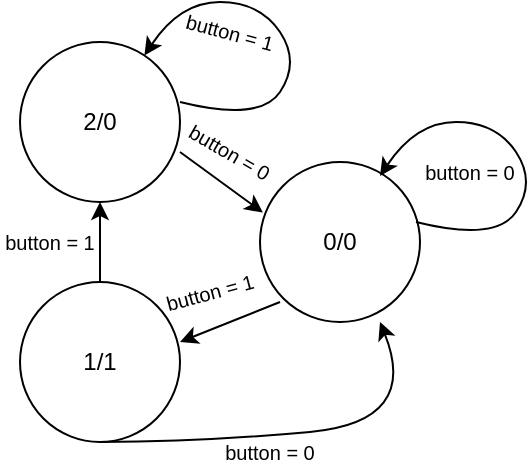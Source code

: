 <mxfile version="22.1.3" type="device">
  <diagram name="Seite-1" id="P3pYgt6-kwLmCJC4brJT">
    <mxGraphModel dx="334" dy="505" grid="1" gridSize="10" guides="1" tooltips="1" connect="1" arrows="1" fold="1" page="1" pageScale="1" pageWidth="827" pageHeight="1169" math="0" shadow="0">
      <root>
        <mxCell id="0" />
        <mxCell id="1" parent="0" />
        <mxCell id="JIT0sakNjQuN4NCG6WRB-1" value="2/0" style="ellipse;whiteSpace=wrap;html=1;aspect=fixed;" vertex="1" parent="1">
          <mxGeometry x="40" y="40" width="80" height="80" as="geometry" />
        </mxCell>
        <mxCell id="JIT0sakNjQuN4NCG6WRB-2" value="1/1" style="ellipse;whiteSpace=wrap;html=1;aspect=fixed;" vertex="1" parent="1">
          <mxGeometry x="40" y="160" width="80" height="80" as="geometry" />
        </mxCell>
        <mxCell id="JIT0sakNjQuN4NCG6WRB-3" value="0/0" style="ellipse;whiteSpace=wrap;html=1;aspect=fixed;" vertex="1" parent="1">
          <mxGeometry x="160" y="100" width="80" height="80" as="geometry" />
        </mxCell>
        <mxCell id="JIT0sakNjQuN4NCG6WRB-4" value="" style="curved=1;endArrow=classic;html=1;rounded=0;" edge="1" parent="1" target="JIT0sakNjQuN4NCG6WRB-1">
          <mxGeometry width="50" height="50" relative="1" as="geometry">
            <mxPoint x="120" y="70" as="sourcePoint" />
            <mxPoint x="110" y="30" as="targetPoint" />
            <Array as="points">
              <mxPoint x="160" y="80" />
              <mxPoint x="180" y="50" />
              <mxPoint x="160" y="20" />
              <mxPoint x="120" y="20" />
            </Array>
          </mxGeometry>
        </mxCell>
        <mxCell id="JIT0sakNjQuN4NCG6WRB-5" value="" style="curved=1;endArrow=classic;html=1;rounded=0;" edge="1" parent="1">
          <mxGeometry width="50" height="50" relative="1" as="geometry">
            <mxPoint x="238" y="130" as="sourcePoint" />
            <mxPoint x="220" y="107" as="targetPoint" />
            <Array as="points">
              <mxPoint x="278" y="140" />
              <mxPoint x="298" y="110" />
              <mxPoint x="278" y="80" />
              <mxPoint x="238" y="80" />
            </Array>
          </mxGeometry>
        </mxCell>
        <mxCell id="JIT0sakNjQuN4NCG6WRB-6" value="&lt;font style=&quot;font-size: 10px;&quot;&gt;button = 0&lt;br&gt;&lt;/font&gt;" style="text;html=1;strokeColor=none;fillColor=none;align=center;verticalAlign=middle;whiteSpace=wrap;rounded=0;" vertex="1" parent="1">
          <mxGeometry x="240" y="100" width="50" height="10" as="geometry" />
        </mxCell>
        <mxCell id="JIT0sakNjQuN4NCG6WRB-9" value="" style="endArrow=classic;html=1;rounded=0;entryX=1;entryY=0.375;entryDx=0;entryDy=0;entryPerimeter=0;" edge="1" parent="1" target="JIT0sakNjQuN4NCG6WRB-2">
          <mxGeometry width="50" height="50" relative="1" as="geometry">
            <mxPoint x="170" y="170" as="sourcePoint" />
            <mxPoint x="120" y="210" as="targetPoint" />
          </mxGeometry>
        </mxCell>
        <mxCell id="JIT0sakNjQuN4NCG6WRB-10" value="&lt;font style=&quot;font-size: 10px;&quot;&gt;button = 1&lt;br&gt;&lt;/font&gt;" style="text;html=1;strokeColor=none;fillColor=none;align=center;verticalAlign=middle;whiteSpace=wrap;rounded=0;rotation=-15;" vertex="1" parent="1">
          <mxGeometry x="110" y="160" width="50" height="10" as="geometry" />
        </mxCell>
        <mxCell id="JIT0sakNjQuN4NCG6WRB-11" value="" style="endArrow=classic;html=1;rounded=0;entryX=0.5;entryY=1;entryDx=0;entryDy=0;" edge="1" parent="1" target="JIT0sakNjQuN4NCG6WRB-1">
          <mxGeometry width="50" height="50" relative="1" as="geometry">
            <mxPoint x="80" y="160" as="sourcePoint" />
            <mxPoint x="130" y="110" as="targetPoint" />
          </mxGeometry>
        </mxCell>
        <mxCell id="JIT0sakNjQuN4NCG6WRB-12" value="&lt;font style=&quot;font-size: 10px;&quot;&gt;button = 1&lt;br&gt;&lt;/font&gt;" style="text;html=1;strokeColor=none;fillColor=none;align=center;verticalAlign=middle;whiteSpace=wrap;rounded=0;" vertex="1" parent="1">
          <mxGeometry x="30" y="135" width="50" height="10" as="geometry" />
        </mxCell>
        <mxCell id="JIT0sakNjQuN4NCG6WRB-15" value="" style="curved=1;endArrow=classic;html=1;rounded=0;entryX=0.75;entryY=1;entryDx=0;entryDy=0;entryPerimeter=0;" edge="1" parent="1" target="JIT0sakNjQuN4NCG6WRB-3">
          <mxGeometry width="50" height="50" relative="1" as="geometry">
            <mxPoint x="80" y="240" as="sourcePoint" />
            <mxPoint x="130" y="190" as="targetPoint" />
            <Array as="points">
              <mxPoint x="130" y="240" />
              <mxPoint x="240" y="230" />
            </Array>
          </mxGeometry>
        </mxCell>
        <mxCell id="JIT0sakNjQuN4NCG6WRB-16" value="&lt;font style=&quot;font-size: 10px;&quot;&gt;button = 0&lt;br&gt;&lt;/font&gt;" style="text;html=1;strokeColor=none;fillColor=none;align=center;verticalAlign=middle;whiteSpace=wrap;rounded=0;" vertex="1" parent="1">
          <mxGeometry x="140" y="240" width="50" height="10" as="geometry" />
        </mxCell>
        <mxCell id="JIT0sakNjQuN4NCG6WRB-17" value="&lt;font style=&quot;font-size: 10px;&quot;&gt;button = 1&lt;br&gt;&lt;/font&gt;" style="text;html=1;strokeColor=none;fillColor=none;align=center;verticalAlign=middle;whiteSpace=wrap;rounded=0;rotation=15;" vertex="1" parent="1">
          <mxGeometry x="120" y="30" width="50" height="10" as="geometry" />
        </mxCell>
        <mxCell id="JIT0sakNjQuN4NCG6WRB-18" value="" style="endArrow=classic;html=1;rounded=0;entryX=0.018;entryY=0.316;entryDx=0;entryDy=0;entryPerimeter=0;" edge="1" parent="1" target="JIT0sakNjQuN4NCG6WRB-3">
          <mxGeometry width="50" height="50" relative="1" as="geometry">
            <mxPoint x="120" y="95" as="sourcePoint" />
            <mxPoint x="170" y="135" as="targetPoint" />
          </mxGeometry>
        </mxCell>
        <mxCell id="JIT0sakNjQuN4NCG6WRB-19" value="&lt;font style=&quot;font-size: 10px;&quot;&gt;button = 0&lt;br&gt;&lt;/font&gt;" style="text;html=1;strokeColor=none;fillColor=none;align=center;verticalAlign=middle;whiteSpace=wrap;rounded=0;rotation=30;" vertex="1" parent="1">
          <mxGeometry x="120" y="90" width="50" height="10" as="geometry" />
        </mxCell>
      </root>
    </mxGraphModel>
  </diagram>
</mxfile>
